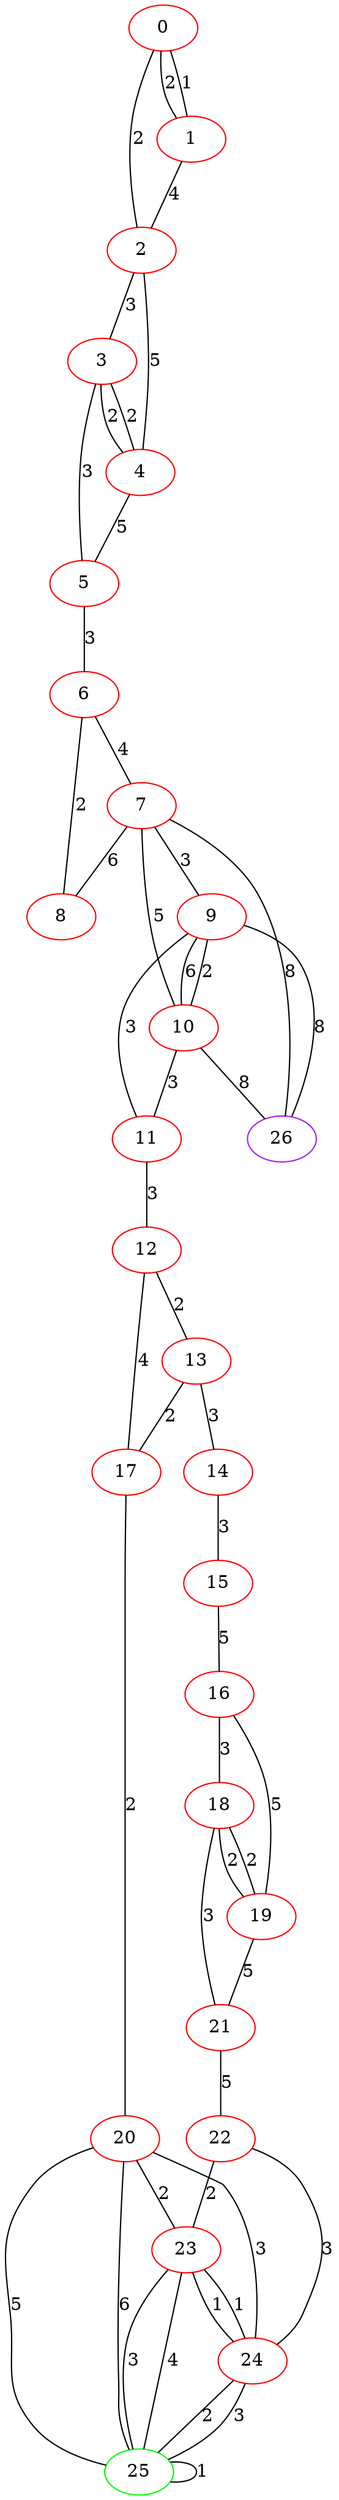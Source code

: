graph "" {
0 [color=red, weight=1];
1 [color=red, weight=1];
2 [color=red, weight=1];
3 [color=red, weight=1];
4 [color=red, weight=1];
5 [color=red, weight=1];
6 [color=red, weight=1];
7 [color=red, weight=1];
8 [color=red, weight=1];
9 [color=red, weight=1];
10 [color=red, weight=1];
11 [color=red, weight=1];
12 [color=red, weight=1];
13 [color=red, weight=1];
14 [color=red, weight=1];
15 [color=red, weight=1];
16 [color=red, weight=1];
17 [color=red, weight=1];
18 [color=red, weight=1];
19 [color=red, weight=1];
20 [color=red, weight=1];
21 [color=red, weight=1];
22 [color=red, weight=1];
23 [color=red, weight=1];
24 [color=red, weight=1];
25 [color=green, weight=2];
26 [color=purple, weight=4];
0 -- 1  [key=0, label=2];
0 -- 1  [key=1, label=1];
0 -- 2  [key=0, label=2];
1 -- 2  [key=0, label=4];
2 -- 3  [key=0, label=3];
2 -- 4  [key=0, label=5];
3 -- 4  [key=0, label=2];
3 -- 4  [key=1, label=2];
3 -- 5  [key=0, label=3];
4 -- 5  [key=0, label=5];
5 -- 6  [key=0, label=3];
6 -- 8  [key=0, label=2];
6 -- 7  [key=0, label=4];
7 -- 8  [key=0, label=6];
7 -- 9  [key=0, label=3];
7 -- 10  [key=0, label=5];
7 -- 26  [key=0, label=8];
9 -- 10  [key=0, label=6];
9 -- 10  [key=1, label=2];
9 -- 11  [key=0, label=3];
9 -- 26  [key=0, label=8];
10 -- 26  [key=0, label=8];
10 -- 11  [key=0, label=3];
11 -- 12  [key=0, label=3];
12 -- 17  [key=0, label=4];
12 -- 13  [key=0, label=2];
13 -- 17  [key=0, label=2];
13 -- 14  [key=0, label=3];
14 -- 15  [key=0, label=3];
15 -- 16  [key=0, label=5];
16 -- 18  [key=0, label=3];
16 -- 19  [key=0, label=5];
17 -- 20  [key=0, label=2];
18 -- 19  [key=0, label=2];
18 -- 19  [key=1, label=2];
18 -- 21  [key=0, label=3];
19 -- 21  [key=0, label=5];
20 -- 24  [key=0, label=3];
20 -- 25  [key=0, label=5];
20 -- 25  [key=1, label=6];
20 -- 23  [key=0, label=2];
21 -- 22  [key=0, label=5];
22 -- 24  [key=0, label=3];
22 -- 23  [key=0, label=2];
23 -- 24  [key=0, label=1];
23 -- 24  [key=1, label=1];
23 -- 25  [key=0, label=3];
23 -- 25  [key=1, label=4];
24 -- 25  [key=0, label=2];
24 -- 25  [key=1, label=3];
25 -- 25  [key=0, label=1];
}
